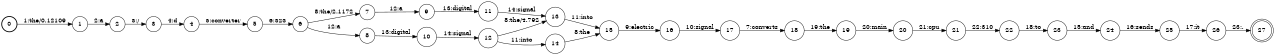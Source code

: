 digraph FST {
rankdir = LR;
size = "8.5,11";
label = "";
center = 1;
orientation = Portrait;
ranksep = "0.4";
nodesep = "0.25";
0 [label = "0", shape = circle, style = bold, fontsize = 14]
	0 -> 1 [label = "1:the/0.12109", fontsize = 14];
1 [label = "1", shape = circle, style = solid, fontsize = 14]
	1 -> 2 [label = "2:a", fontsize = 14];
2 [label = "2", shape = circle, style = solid, fontsize = 14]
	2 -> 3 [label = "3:/", fontsize = 14];
3 [label = "3", shape = circle, style = solid, fontsize = 14]
	3 -> 4 [label = "4:d", fontsize = 14];
4 [label = "4", shape = circle, style = solid, fontsize = 14]
	4 -> 5 [label = "5:converter", fontsize = 14];
5 [label = "5", shape = circle, style = solid, fontsize = 14]
	5 -> 6 [label = "6:323", fontsize = 14];
6 [label = "6", shape = circle, style = solid, fontsize = 14]
	6 -> 7 [label = "8:the/2.1172", fontsize = 14];
	6 -> 8 [label = "12:a", fontsize = 14];
7 [label = "7", shape = circle, style = solid, fontsize = 14]
	7 -> 9 [label = "12:a", fontsize = 14];
8 [label = "8", shape = circle, style = solid, fontsize = 14]
	8 -> 10 [label = "13:digital", fontsize = 14];
9 [label = "9", shape = circle, style = solid, fontsize = 14]
	9 -> 11 [label = "13:digital", fontsize = 14];
10 [label = "10", shape = circle, style = solid, fontsize = 14]
	10 -> 12 [label = "14:signal", fontsize = 14];
11 [label = "11", shape = circle, style = solid, fontsize = 14]
	11 -> 13 [label = "14:signal", fontsize = 14];
12 [label = "12", shape = circle, style = solid, fontsize = 14]
	12 -> 13 [label = "8:the/4.792", fontsize = 14];
	12 -> 14 [label = "11:into", fontsize = 14];
13 [label = "13", shape = circle, style = solid, fontsize = 14]
	13 -> 15 [label = "11:into", fontsize = 14];
14 [label = "14", shape = circle, style = solid, fontsize = 14]
	14 -> 15 [label = "8:the", fontsize = 14];
15 [label = "15", shape = circle, style = solid, fontsize = 14]
	15 -> 16 [label = "9:electric", fontsize = 14];
16 [label = "16", shape = circle, style = solid, fontsize = 14]
	16 -> 17 [label = "10:signal", fontsize = 14];
17 [label = "17", shape = circle, style = solid, fontsize = 14]
	17 -> 18 [label = "7:converts", fontsize = 14];
18 [label = "18", shape = circle, style = solid, fontsize = 14]
	18 -> 19 [label = "19:the", fontsize = 14];
19 [label = "19", shape = circle, style = solid, fontsize = 14]
	19 -> 20 [label = "20:main", fontsize = 14];
20 [label = "20", shape = circle, style = solid, fontsize = 14]
	20 -> 21 [label = "21:cpu", fontsize = 14];
21 [label = "21", shape = circle, style = solid, fontsize = 14]
	21 -> 22 [label = "22:310", fontsize = 14];
22 [label = "22", shape = circle, style = solid, fontsize = 14]
	22 -> 23 [label = "18:to", fontsize = 14];
23 [label = "23", shape = circle, style = solid, fontsize = 14]
	23 -> 24 [label = "15:and", fontsize = 14];
24 [label = "24", shape = circle, style = solid, fontsize = 14]
	24 -> 25 [label = "16:sends", fontsize = 14];
25 [label = "25", shape = circle, style = solid, fontsize = 14]
	25 -> 26 [label = "17:it", fontsize = 14];
26 [label = "26", shape = circle, style = solid, fontsize = 14]
	26 -> 27 [label = "23:.", fontsize = 14];
27 [label = "27", shape = doublecircle, style = solid, fontsize = 14]
}
